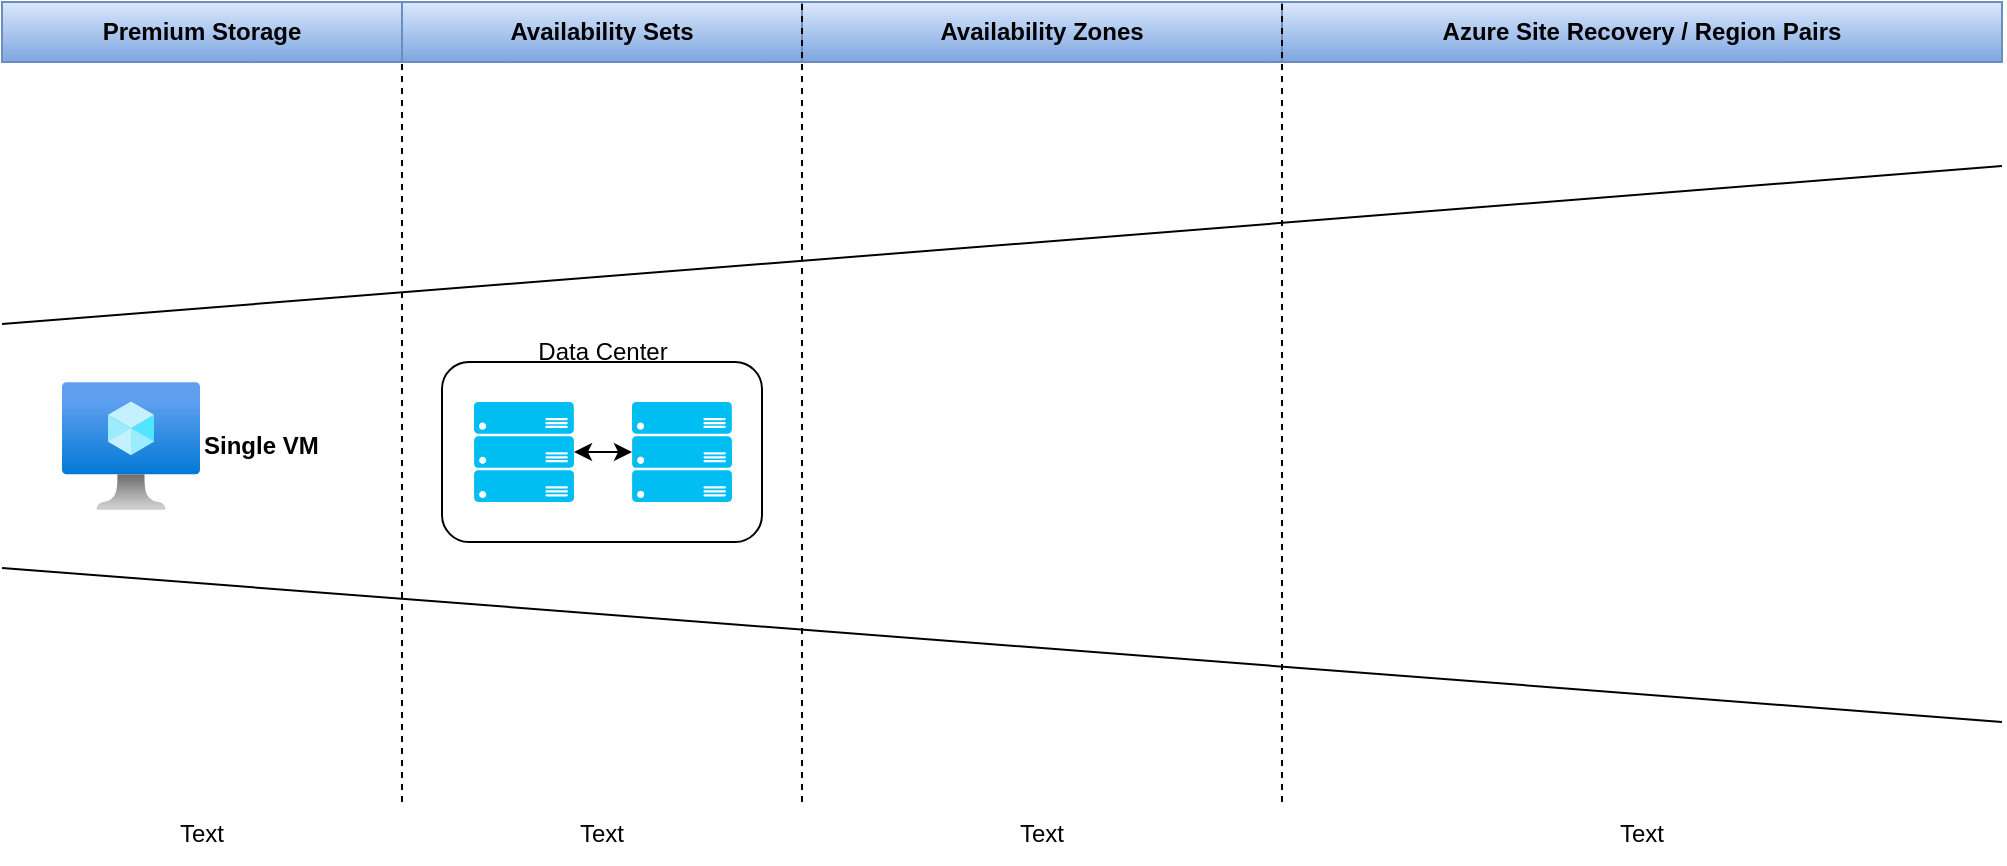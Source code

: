 <mxfile version="20.6.0" type="github">
  <diagram id="yHkP9et_nurtHbuX6qxw" name="Page-1">
    <mxGraphModel dx="1550" dy="867" grid="1" gridSize="10" guides="1" tooltips="1" connect="1" arrows="1" fold="1" page="1" pageScale="1" pageWidth="1100" pageHeight="850" math="0" shadow="0">
      <root>
        <mxCell id="0" />
        <mxCell id="1" parent="0" />
        <mxCell id="2sGrRd3t7OlV81lBVQXa-1" value="" style="endArrow=none;dashed=1;html=1;rounded=0;entryX=1;entryY=0;entryDx=0;entryDy=0;" parent="1" target="2sGrRd3t7OlV81lBVQXa-7" edge="1">
          <mxGeometry width="50" height="50" relative="1" as="geometry">
            <mxPoint x="240" y="520" as="sourcePoint" />
            <mxPoint x="240" y="150" as="targetPoint" />
          </mxGeometry>
        </mxCell>
        <mxCell id="2sGrRd3t7OlV81lBVQXa-5" value="" style="endArrow=none;html=1;rounded=0;" parent="1" edge="1">
          <mxGeometry width="50" height="50" relative="1" as="geometry">
            <mxPoint x="40" y="281" as="sourcePoint" />
            <mxPoint x="1040" y="202" as="targetPoint" />
          </mxGeometry>
        </mxCell>
        <mxCell id="2sGrRd3t7OlV81lBVQXa-7" value="Premium Storage" style="rounded=0;whiteSpace=wrap;html=1;fillColor=#dae8fc;gradientColor=#7ea6e0;strokeColor=#6c8ebf;fontStyle=1" parent="1" vertex="1">
          <mxGeometry x="40" y="120" width="200" height="30" as="geometry" />
        </mxCell>
        <mxCell id="2sGrRd3t7OlV81lBVQXa-8" value="Availability Sets" style="rounded=0;whiteSpace=wrap;html=1;fillColor=#dae8fc;gradientColor=#7ea6e0;strokeColor=#6c8ebf;fontStyle=1" parent="1" vertex="1">
          <mxGeometry x="240" y="120" width="200" height="30" as="geometry" />
        </mxCell>
        <mxCell id="2sGrRd3t7OlV81lBVQXa-9" value="Availability Zones" style="rounded=0;whiteSpace=wrap;html=1;fillColor=#dae8fc;gradientColor=#7ea6e0;strokeColor=#6c8ebf;fontStyle=1" parent="1" vertex="1">
          <mxGeometry x="440" y="120" width="240" height="30" as="geometry" />
        </mxCell>
        <mxCell id="2sGrRd3t7OlV81lBVQXa-10" value="Azure Site Recovery / Region Pairs" style="rounded=0;whiteSpace=wrap;html=1;fillColor=#dae8fc;gradientColor=#7ea6e0;strokeColor=#6c8ebf;fontStyle=1" parent="1" vertex="1">
          <mxGeometry x="680" y="120" width="360" height="30" as="geometry" />
        </mxCell>
        <mxCell id="2sGrRd3t7OlV81lBVQXa-14" value="" style="endArrow=none;html=1;rounded=0;" parent="1" edge="1">
          <mxGeometry width="50" height="50" relative="1" as="geometry">
            <mxPoint x="40" y="403" as="sourcePoint" />
            <mxPoint x="1040" y="480" as="targetPoint" />
          </mxGeometry>
        </mxCell>
        <mxCell id="2sGrRd3t7OlV81lBVQXa-15" value="" style="endArrow=none;dashed=1;html=1;rounded=0;entryX=1;entryY=0;entryDx=0;entryDy=0;" parent="1" edge="1">
          <mxGeometry width="50" height="50" relative="1" as="geometry">
            <mxPoint x="440" y="520" as="sourcePoint" />
            <mxPoint x="440" y="120" as="targetPoint" />
          </mxGeometry>
        </mxCell>
        <mxCell id="2sGrRd3t7OlV81lBVQXa-16" value="" style="endArrow=none;dashed=1;html=1;rounded=0;entryX=1;entryY=0;entryDx=0;entryDy=0;" parent="1" edge="1">
          <mxGeometry width="50" height="50" relative="1" as="geometry">
            <mxPoint x="680" y="520" as="sourcePoint" />
            <mxPoint x="680" y="120" as="targetPoint" />
          </mxGeometry>
        </mxCell>
        <mxCell id="2sGrRd3t7OlV81lBVQXa-18" value="Text" style="text;html=1;strokeColor=none;fillColor=none;align=center;verticalAlign=middle;whiteSpace=wrap;rounded=0;" parent="1" vertex="1">
          <mxGeometry x="40" y="521" width="200" height="30" as="geometry" />
        </mxCell>
        <mxCell id="2sGrRd3t7OlV81lBVQXa-19" value="Text" style="text;html=1;strokeColor=none;fillColor=none;align=center;verticalAlign=middle;whiteSpace=wrap;rounded=0;" parent="1" vertex="1">
          <mxGeometry x="240" y="521" width="200" height="30" as="geometry" />
        </mxCell>
        <mxCell id="2sGrRd3t7OlV81lBVQXa-20" value="Text" style="text;html=1;strokeColor=none;fillColor=none;align=center;verticalAlign=middle;whiteSpace=wrap;rounded=0;" parent="1" vertex="1">
          <mxGeometry x="440" y="521" width="240" height="30" as="geometry" />
        </mxCell>
        <mxCell id="2sGrRd3t7OlV81lBVQXa-21" value="Text" style="text;html=1;strokeColor=none;fillColor=none;align=center;verticalAlign=middle;whiteSpace=wrap;rounded=0;" parent="1" vertex="1">
          <mxGeometry x="680" y="521" width="360" height="30" as="geometry" />
        </mxCell>
        <mxCell id="g8kyRkZsqTqi61Bz7J0J-1" value="Single VM" style="aspect=fixed;html=1;points=[];align=left;image;fontSize=12;image=img/lib/azure2/compute/Virtual_Machine.svg;labelPosition=right;verticalLabelPosition=middle;verticalAlign=middle;fontStyle=1" vertex="1" parent="1">
          <mxGeometry x="70" y="310" width="69" height="64" as="geometry" />
        </mxCell>
        <mxCell id="g8kyRkZsqTqi61Bz7J0J-3" value="" style="rounded=1;whiteSpace=wrap;html=1;" vertex="1" parent="1">
          <mxGeometry x="260" y="300" width="160" height="90" as="geometry" />
        </mxCell>
        <mxCell id="g8kyRkZsqTqi61Bz7J0J-4" value="" style="verticalLabelPosition=bottom;html=1;verticalAlign=top;align=center;strokeColor=none;fillColor=#00BEF2;shape=mxgraph.azure.server_rack;" vertex="1" parent="1">
          <mxGeometry x="276" y="320" width="50" height="50" as="geometry" />
        </mxCell>
        <mxCell id="g8kyRkZsqTqi61Bz7J0J-5" value="" style="verticalLabelPosition=bottom;html=1;verticalAlign=top;align=center;strokeColor=none;fillColor=#00BEF2;shape=mxgraph.azure.server_rack;" vertex="1" parent="1">
          <mxGeometry x="355" y="320" width="50" height="50" as="geometry" />
        </mxCell>
        <mxCell id="g8kyRkZsqTqi61Bz7J0J-6" value="" style="endArrow=classic;startArrow=classic;html=1;rounded=0;exitX=1;exitY=0.5;exitDx=0;exitDy=0;exitPerimeter=0;entryX=0;entryY=0.5;entryDx=0;entryDy=0;entryPerimeter=0;" edge="1" parent="1" source="g8kyRkZsqTqi61Bz7J0J-4" target="g8kyRkZsqTqi61Bz7J0J-5">
          <mxGeometry width="50" height="50" relative="1" as="geometry">
            <mxPoint x="520" y="570" as="sourcePoint" />
            <mxPoint x="570" y="520" as="targetPoint" />
          </mxGeometry>
        </mxCell>
        <mxCell id="g8kyRkZsqTqi61Bz7J0J-7" value="Data Center" style="text;html=1;align=center;verticalAlign=middle;resizable=0;points=[];autosize=1;strokeColor=none;fillColor=none;" vertex="1" parent="1">
          <mxGeometry x="295" y="280" width="90" height="30" as="geometry" />
        </mxCell>
      </root>
    </mxGraphModel>
  </diagram>
</mxfile>
